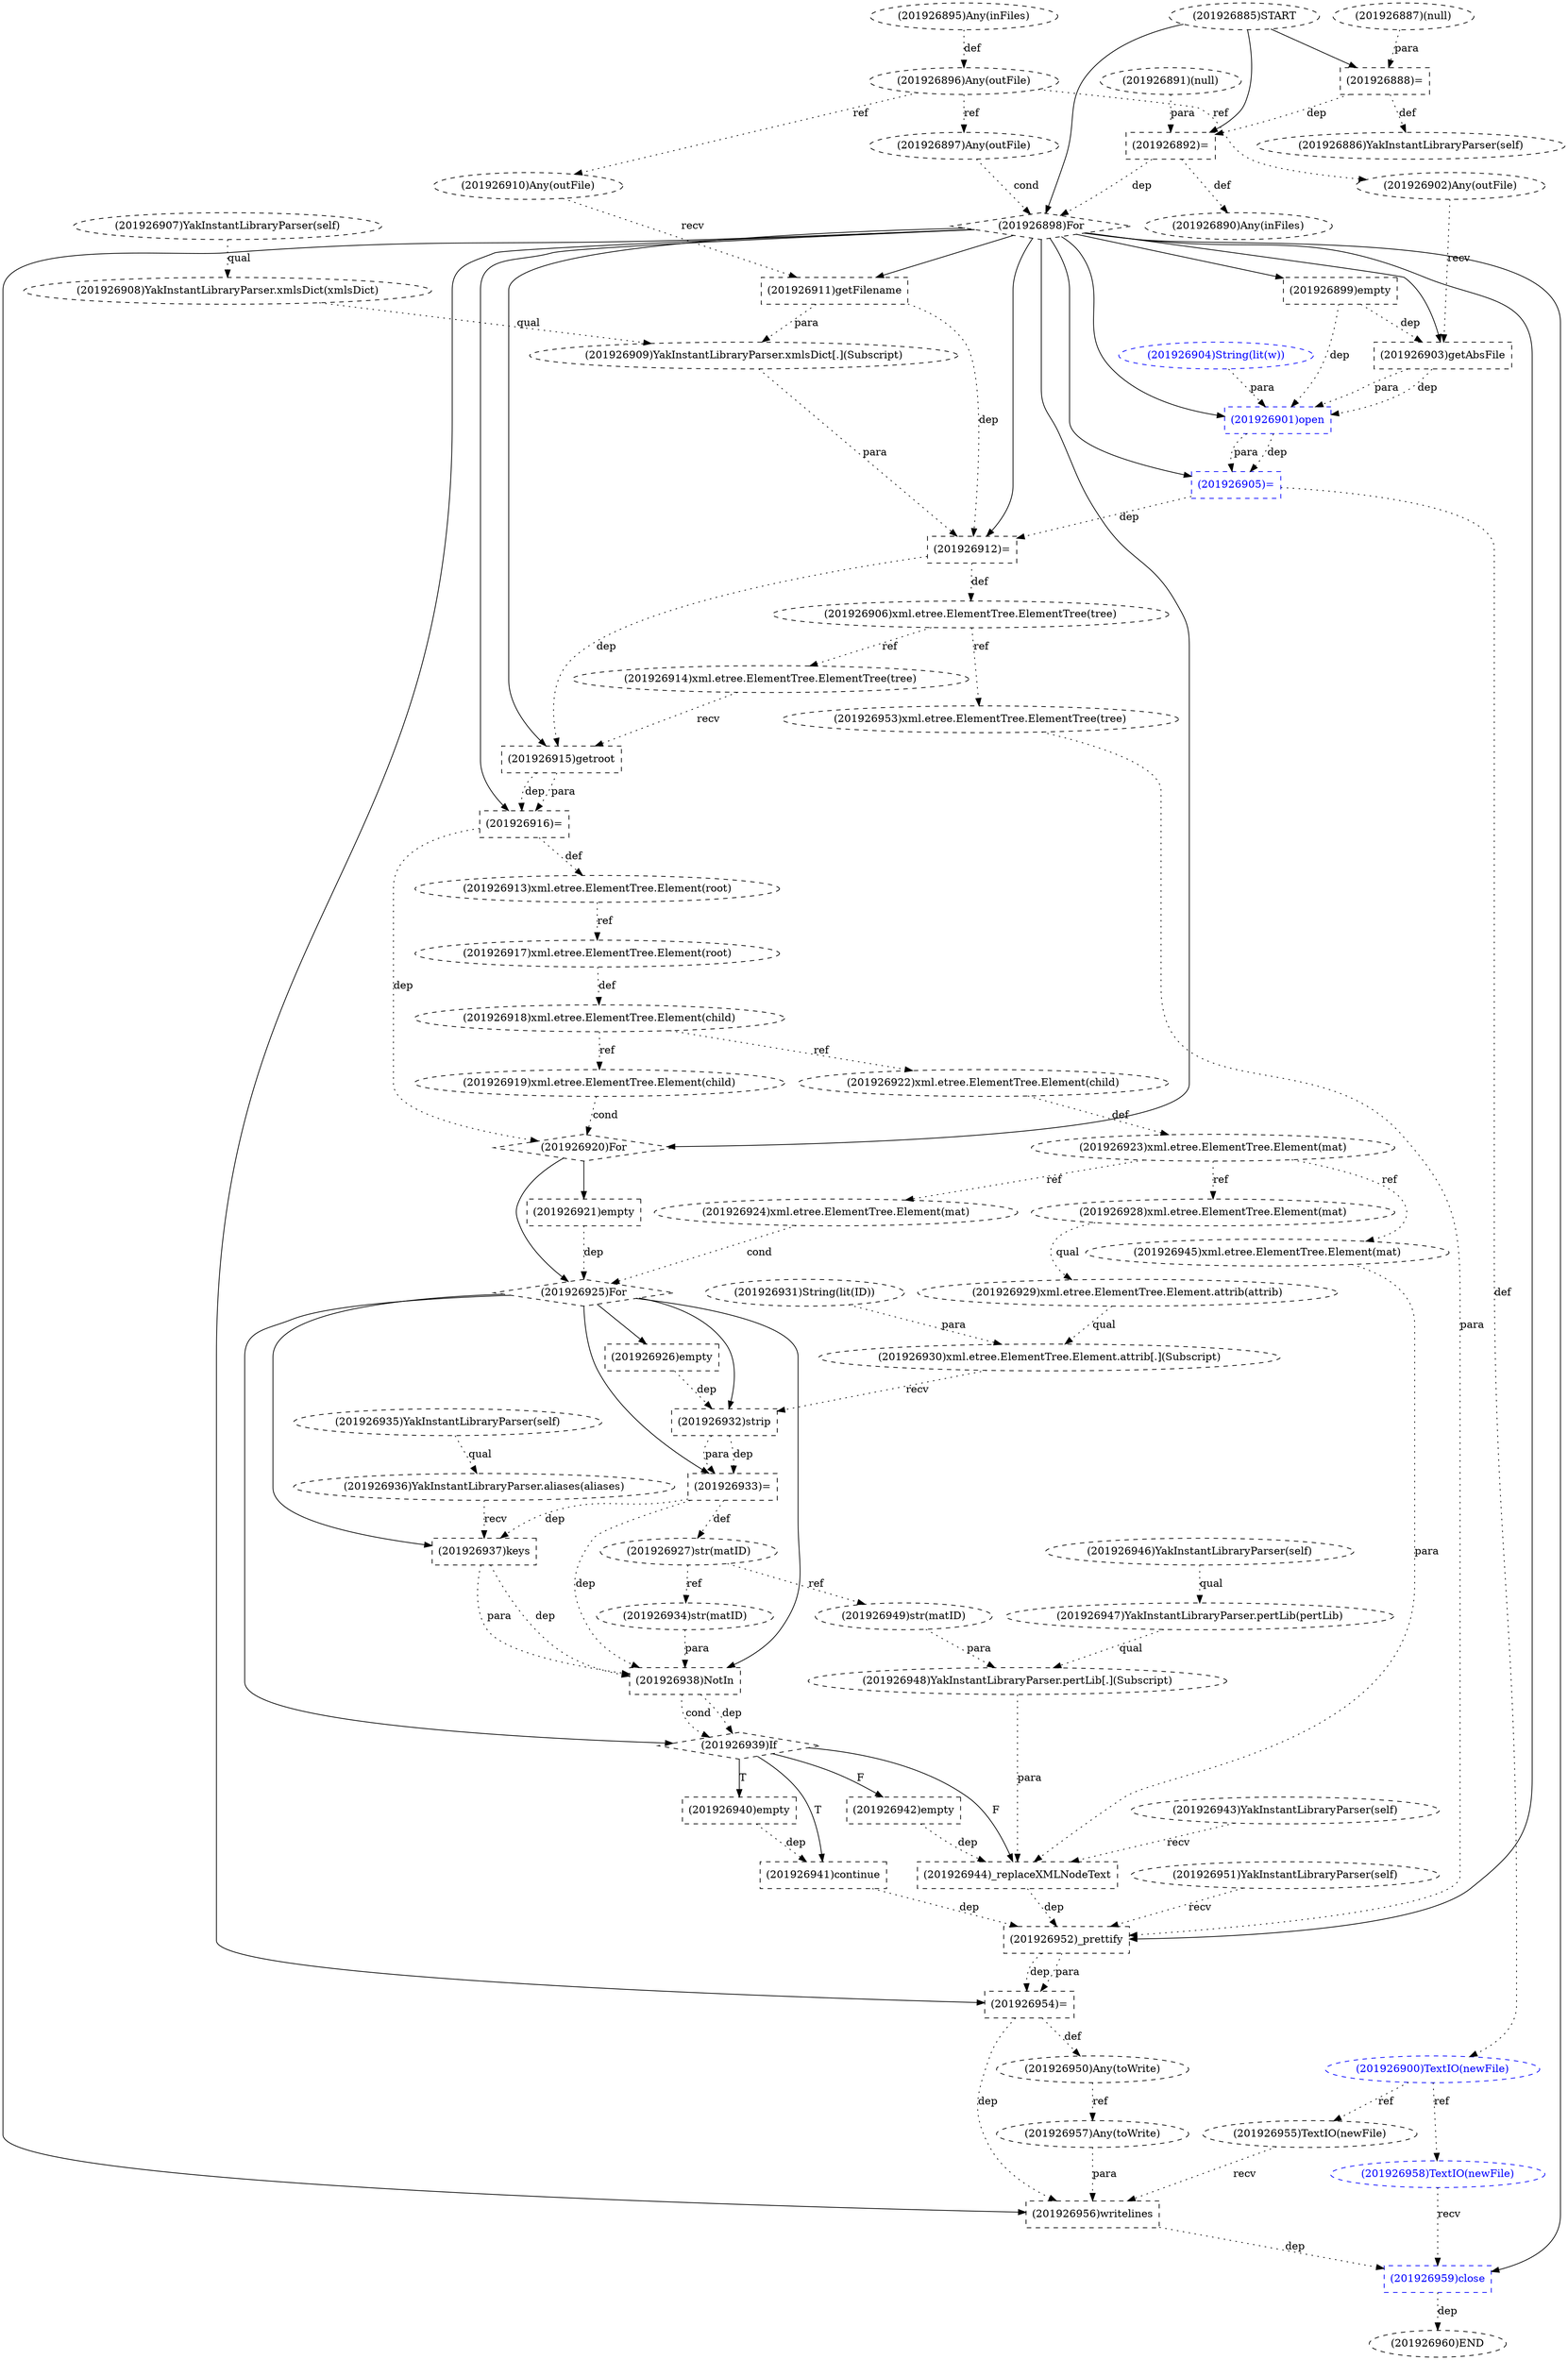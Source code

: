 digraph G {
1 [label="(201926918)xml.etree.ElementTree.Element(child)" shape=ellipse style=dashed]
2 [label="(201926952)_prettify" shape=box style=dashed]
3 [label="(201926917)xml.etree.ElementTree.Element(root)" shape=ellipse style=dashed]
4 [label="(201926946)YakInstantLibraryParser(self)" shape=ellipse style=dashed]
5 [label="(201926958)TextIO(newFile)" shape=ellipse style=dashed color=blue fontcolor=blue]
6 [label="(201926951)YakInstantLibraryParser(self)" shape=ellipse style=dashed]
7 [label="(201926935)YakInstantLibraryParser(self)" shape=ellipse style=dashed]
8 [label="(201926927)str(matID)" shape=ellipse style=dashed]
9 [label="(201926931)String(lit(ID))" shape=ellipse style=dashed]
10 [label="(201926953)xml.etree.ElementTree.ElementTree(tree)" shape=ellipse style=dashed]
11 [label="(201926899)empty" shape=box style=dashed]
12 [label="(201926905)=" shape=box style=dashed color=blue fontcolor=blue]
13 [label="(201926943)YakInstantLibraryParser(self)" shape=ellipse style=dashed]
14 [label="(201926906)xml.etree.ElementTree.ElementTree(tree)" shape=ellipse style=dashed]
15 [label="(201926954)=" shape=box style=dashed]
16 [label="(201926892)=" shape=box style=dashed]
17 [label="(201926908)YakInstantLibraryParser.xmlsDict(xmlsDict)" shape=ellipse style=dashed]
18 [label="(201926916)=" shape=box style=dashed]
19 [label="(201926923)xml.etree.ElementTree.Element(mat)" shape=ellipse style=dashed]
20 [label="(201926886)YakInstantLibraryParser(self)" shape=ellipse style=dashed]
21 [label="(201926934)str(matID)" shape=ellipse style=dashed]
22 [label="(201926910)Any(outFile)" shape=ellipse style=dashed]
23 [label="(201926911)getFilename" shape=box style=dashed]
24 [label="(201926949)str(matID)" shape=ellipse style=dashed]
25 [label="(201926912)=" shape=box style=dashed]
26 [label="(201926909)YakInstantLibraryParser.xmlsDict[.](Subscript)" shape=ellipse style=dashed]
27 [label="(201926929)xml.etree.ElementTree.Element.attrib(attrib)" shape=ellipse style=dashed]
28 [label="(201926907)YakInstantLibraryParser(self)" shape=ellipse style=dashed]
29 [label="(201926902)Any(outFile)" shape=ellipse style=dashed]
30 [label="(201926913)xml.etree.ElementTree.Element(root)" shape=ellipse style=dashed]
31 [label="(201926957)Any(toWrite)" shape=ellipse style=dashed]
32 [label="(201926933)=" shape=box style=dashed]
33 [label="(201926932)strip" shape=box style=dashed]
34 [label="(201926941)continue" shape=box style=dashed]
35 [label="(201926937)keys" shape=box style=dashed]
36 [label="(201926960)END" style=dashed]
37 [label="(201926939)If" shape=diamond style=dashed]
38 [label="(201926950)Any(toWrite)" shape=ellipse style=dashed]
39 [label="(201926940)empty" shape=box style=dashed]
40 [label="(201926914)xml.etree.ElementTree.ElementTree(tree)" shape=ellipse style=dashed]
41 [label="(201926955)TextIO(newFile)" shape=ellipse style=dashed]
42 [label="(201926925)For" shape=diamond style=dashed]
43 [label="(201926947)YakInstantLibraryParser.pertLib(pertLib)" shape=ellipse style=dashed]
44 [label="(201926921)empty" shape=box style=dashed]
45 [label="(201926948)YakInstantLibraryParser.pertLib[.](Subscript)" shape=ellipse style=dashed]
46 [label="(201926922)xml.etree.ElementTree.Element(child)" shape=ellipse style=dashed]
47 [label="(201926915)getroot" shape=box style=dashed]
48 [label="(201926959)close" shape=box style=dashed color=blue fontcolor=blue]
49 [label="(201926895)Any(inFiles)" shape=ellipse style=dashed]
50 [label="(201926897)Any(outFile)" shape=ellipse style=dashed]
51 [label="(201926956)writelines" shape=box style=dashed]
52 [label="(201926924)xml.etree.ElementTree.Element(mat)" shape=ellipse style=dashed]
53 [label="(201926885)START" style=dashed]
54 [label="(201926900)TextIO(newFile)" shape=ellipse style=dashed color=blue fontcolor=blue]
55 [label="(201926891)(null)" shape=ellipse style=dashed]
56 [label="(201926896)Any(outFile)" shape=ellipse style=dashed]
57 [label="(201926888)=" shape=box style=dashed]
58 [label="(201926898)For" shape=diamond style=dashed]
59 [label="(201926930)xml.etree.ElementTree.Element.attrib[.](Subscript)" shape=ellipse style=dashed]
60 [label="(201926928)xml.etree.ElementTree.Element(mat)" shape=ellipse style=dashed]
61 [label="(201926938)NotIn" shape=box style=dashed]
62 [label="(201926901)open" shape=box style=dashed color=blue fontcolor=blue]
63 [label="(201926919)xml.etree.ElementTree.Element(child)" shape=ellipse style=dashed]
64 [label="(201926890)Any(inFiles)" shape=ellipse style=dashed]
65 [label="(201926903)getAbsFile" shape=box style=dashed]
66 [label="(201926887)(null)" shape=ellipse style=dashed]
67 [label="(201926944)_replaceXMLNodeText" shape=box style=dashed]
68 [label="(201926920)For" shape=diamond style=dashed]
69 [label="(201926942)empty" shape=box style=dashed]
70 [label="(201926926)empty" shape=box style=dashed]
71 [label="(201926936)YakInstantLibraryParser.aliases(aliases)" shape=ellipse style=dashed]
72 [label="(201926945)xml.etree.ElementTree.Element(mat)" shape=ellipse style=dashed]
73 [label="(201926904)String(lit(w))" shape=ellipse style=dashed color=blue fontcolor=blue]
3 -> 1 [label="def" style=dotted];
58 -> 2 [label="" style=solid];
6 -> 2 [label="recv" style=dotted];
10 -> 2 [label="para" style=dotted];
67 -> 2 [label="dep" style=dotted];
34 -> 2 [label="dep" style=dotted];
30 -> 3 [label="ref" style=dotted];
54 -> 5 [label="ref" style=dotted];
32 -> 8 [label="def" style=dotted];
14 -> 10 [label="ref" style=dotted];
58 -> 11 [label="" style=solid];
58 -> 12 [label="" style=solid];
62 -> 12 [label="dep" style=dotted];
62 -> 12 [label="para" style=dotted];
25 -> 14 [label="def" style=dotted];
58 -> 15 [label="" style=solid];
2 -> 15 [label="dep" style=dotted];
2 -> 15 [label="para" style=dotted];
53 -> 16 [label="" style=solid];
55 -> 16 [label="para" style=dotted];
57 -> 16 [label="dep" style=dotted];
28 -> 17 [label="qual" style=dotted];
58 -> 18 [label="" style=solid];
47 -> 18 [label="dep" style=dotted];
47 -> 18 [label="para" style=dotted];
46 -> 19 [label="def" style=dotted];
57 -> 20 [label="def" style=dotted];
8 -> 21 [label="ref" style=dotted];
56 -> 22 [label="ref" style=dotted];
58 -> 23 [label="" style=solid];
22 -> 23 [label="recv" style=dotted];
8 -> 24 [label="ref" style=dotted];
58 -> 25 [label="" style=solid];
23 -> 25 [label="dep" style=dotted];
26 -> 25 [label="para" style=dotted];
12 -> 25 [label="dep" style=dotted];
17 -> 26 [label="qual" style=dotted];
23 -> 26 [label="para" style=dotted];
60 -> 27 [label="qual" style=dotted];
56 -> 29 [label="ref" style=dotted];
18 -> 30 [label="def" style=dotted];
38 -> 31 [label="ref" style=dotted];
42 -> 32 [label="" style=solid];
33 -> 32 [label="dep" style=dotted];
33 -> 32 [label="para" style=dotted];
42 -> 33 [label="" style=solid];
59 -> 33 [label="recv" style=dotted];
70 -> 33 [label="dep" style=dotted];
37 -> 34 [label="T"];
39 -> 34 [label="dep" style=dotted];
42 -> 35 [label="" style=solid];
71 -> 35 [label="recv" style=dotted];
32 -> 35 [label="dep" style=dotted];
48 -> 36 [label="dep" style=dotted];
42 -> 37 [label="" style=solid];
61 -> 37 [label="dep" style=dotted];
61 -> 37 [label="cond" style=dotted];
15 -> 38 [label="def" style=dotted];
37 -> 39 [label="T"];
14 -> 40 [label="ref" style=dotted];
54 -> 41 [label="ref" style=dotted];
68 -> 42 [label="" style=solid];
52 -> 42 [label="cond" style=dotted];
44 -> 42 [label="dep" style=dotted];
4 -> 43 [label="qual" style=dotted];
68 -> 44 [label="" style=solid];
43 -> 45 [label="qual" style=dotted];
24 -> 45 [label="para" style=dotted];
1 -> 46 [label="ref" style=dotted];
58 -> 47 [label="" style=solid];
40 -> 47 [label="recv" style=dotted];
25 -> 47 [label="dep" style=dotted];
58 -> 48 [label="" style=solid];
5 -> 48 [label="recv" style=dotted];
51 -> 48 [label="dep" style=dotted];
56 -> 50 [label="ref" style=dotted];
58 -> 51 [label="" style=solid];
41 -> 51 [label="recv" style=dotted];
31 -> 51 [label="para" style=dotted];
15 -> 51 [label="dep" style=dotted];
19 -> 52 [label="ref" style=dotted];
12 -> 54 [label="def" style=dotted];
49 -> 56 [label="def" style=dotted];
53 -> 57 [label="" style=solid];
66 -> 57 [label="para" style=dotted];
53 -> 58 [label="" style=solid];
50 -> 58 [label="cond" style=dotted];
16 -> 58 [label="dep" style=dotted];
27 -> 59 [label="qual" style=dotted];
9 -> 59 [label="para" style=dotted];
19 -> 60 [label="ref" style=dotted];
42 -> 61 [label="" style=solid];
21 -> 61 [label="para" style=dotted];
35 -> 61 [label="dep" style=dotted];
35 -> 61 [label="para" style=dotted];
32 -> 61 [label="dep" style=dotted];
58 -> 62 [label="" style=solid];
65 -> 62 [label="dep" style=dotted];
65 -> 62 [label="para" style=dotted];
73 -> 62 [label="para" style=dotted];
11 -> 62 [label="dep" style=dotted];
1 -> 63 [label="ref" style=dotted];
16 -> 64 [label="def" style=dotted];
58 -> 65 [label="" style=solid];
29 -> 65 [label="recv" style=dotted];
11 -> 65 [label="dep" style=dotted];
37 -> 67 [label="F"];
13 -> 67 [label="recv" style=dotted];
72 -> 67 [label="para" style=dotted];
45 -> 67 [label="para" style=dotted];
69 -> 67 [label="dep" style=dotted];
58 -> 68 [label="" style=solid];
63 -> 68 [label="cond" style=dotted];
18 -> 68 [label="dep" style=dotted];
37 -> 69 [label="F"];
42 -> 70 [label="" style=solid];
7 -> 71 [label="qual" style=dotted];
19 -> 72 [label="ref" style=dotted];
}